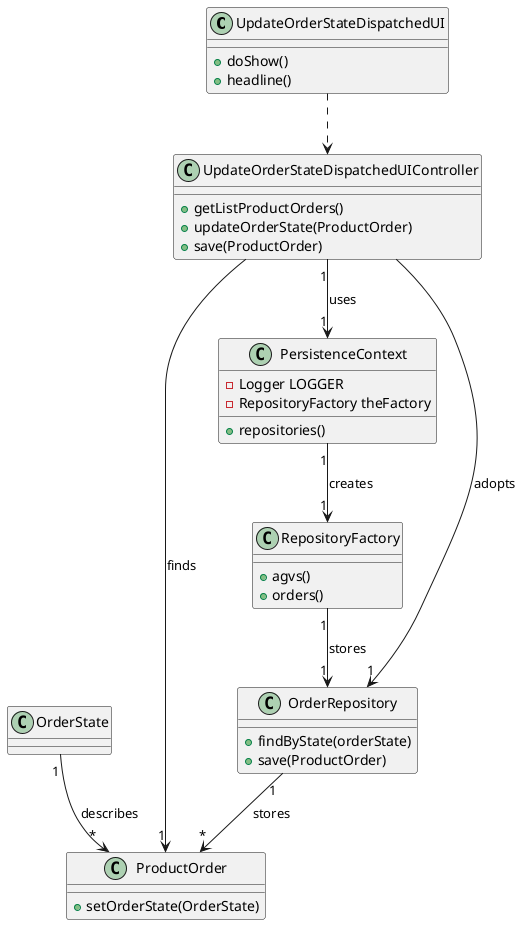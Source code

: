 @startuml

class "UpdateOrderStateDispatchedUI" as UI{
  +doShow()
  +headline()
}

class "UpdateOrderStateDispatchedUIController" as CTRL {
  +getListProductOrders()
  +updateOrderState(ProductOrder)
  +save(ProductOrder)
}

class "OrderRepository" as OREPO {
  +findByState(orderState)
  +save(ProductOrder)
}

class "ProductOrder" as ORDER {
  +setOrderState(OrderState)
}

class "OrderState" as STATE {

}

class "PersistenceContext" as PCON {
  -Logger LOGGER
  -RepositoryFactory theFactory
  +repositories()
}

class "RepositoryFactory" as REPOFAC {
  +agvs()
  +orders()
}

UI ..> CTRL
CTRL ->"1" OREPO : adopts
CTRL -> "1" ORDER : finds

CTRL "1" --> "1" PCON : uses
PCON "1" --> "1" REPOFAC : creates

REPOFAC "1" --> "1" OREPO : stores

OREPO "1" --> "*" ORDER : stores

STATE "1" --> "*" ORDER : describes

@enduml
